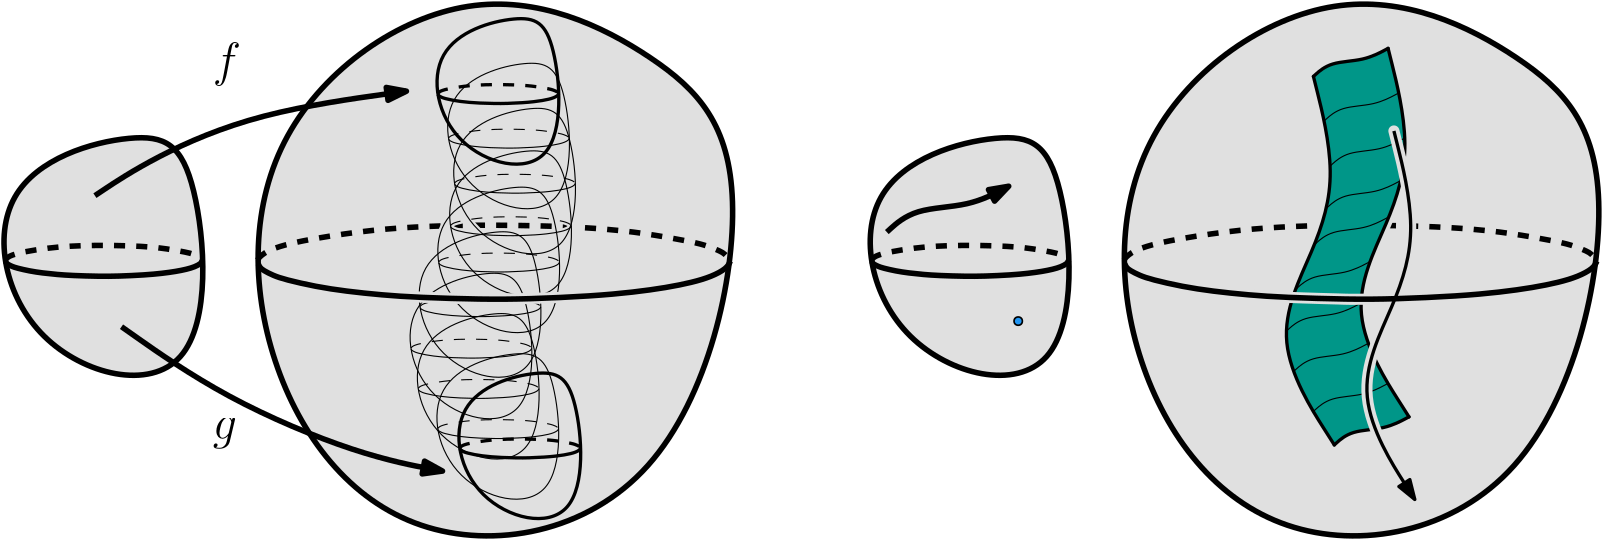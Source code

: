 <?xml version="1.0"?>
<!DOCTYPE ipe SYSTEM "ipe.dtd">
<ipe version="70218" creator="Ipe 7.2.28">
<info created="D:20130404130807" modified="D:20240327100718"/>
<ipestyle name="tungsteno">
<symbol name="arrow/arc(spx)">
<path stroke="sym-stroke" fill="sym-stroke" pen="sym-pen">
0 0 m
-1 0.333 l
-1 -0.333 l
h
</path>
</symbol>
<symbol name="arrow/farc(spx)">
<path stroke="sym-stroke" fill="white" pen="sym-pen">
0 0 m
-1 0.333 l
-1 -0.333 l
h
</path>
</symbol>
<symbol name="arrow/ptarc(spx)">
<path stroke="sym-stroke" fill="sym-stroke" pen="sym-pen">
0 0 m
-1 0.333 l
-0.8 0 l
-1 -0.333 l
h
</path>
</symbol>
<symbol name="arrow/fptarc(spx)">
<path stroke="sym-stroke" fill="white" pen="sym-pen">
0 0 m
-1 0.333 l
-0.8 0 l
-1 -0.333 l
h
</path>
</symbol>
<symbol name="mark/circle(sx)" transformations="translations">
<path fill="sym-stroke">
0.6 0 0 0.6 0 0 e
0.4 0 0 0.4 0 0 e
</path>
</symbol>
<symbol name="mark/disk(sx)" transformations="translations">
<path fill="sym-stroke">
0.6 0 0 0.6 0 0 e
</path>
</symbol>
<symbol name="mark/fdisk(sfx)" transformations="translations">
<group>
<path fill="sym-fill">
0.5 0 0 0.5 0 0 e
</path>
<path fill="sym-stroke" fillrule="eofill">
0.6 0 0 0.6 0 0 e
0.4 0 0 0.4 0 0 e
</path>
</group>
</symbol>
<symbol name="mark/box(sx)" transformations="translations">
<path fill="sym-stroke" fillrule="eofill">
-0.6 -0.6 m
0.6 -0.6 l
0.6 0.6 l
-0.6 0.6 l
h
-0.4 -0.4 m
0.4 -0.4 l
0.4 0.4 l
-0.4 0.4 l
h
</path>
</symbol>
<symbol name="mark/square(sx)" transformations="translations">
<path fill="sym-stroke">
-0.6 -0.6 m
0.6 -0.6 l
0.6 0.6 l
-0.6 0.6 l
h
</path>
</symbol>
<symbol name="mark/fsquare(sfx)" transformations="translations">
<group>
<path fill="sym-fill">
-0.5 -0.5 m
0.5 -0.5 l
0.5 0.5 l
-0.5 0.5 l
h
</path>
<path fill="sym-stroke" fillrule="eofill">
-0.6 -0.6 m
0.6 -0.6 l
0.6 0.6 l
-0.6 0.6 l
h
-0.4 -0.4 m
0.4 -0.4 l
0.4 0.4 l
-0.4 0.4 l
h
</path>
</group>
</symbol>
<symbol name="mark/cross(sx)" transformations="translations">
<group>
<path fill="sym-stroke">
-0.43 -0.57 m
0.57 0.43 l
0.43 0.57 l
-0.57 -0.43 l
h
</path>
<path fill="sym-stroke">
-0.43 0.57 m
0.57 -0.43 l
0.43 -0.57 l
-0.57 0.43 l
h
</path>
</group>
</symbol>
<symbol name="arrow/fnormal(spx)">
<path stroke="sym-stroke" fill="white" pen="sym-pen">
0 0 m
-1 0.333 l
-1 -0.333 l
h
</path>
</symbol>
<symbol name="arrow/pointed(spx)">
<path stroke="sym-stroke" fill="sym-stroke" pen="sym-pen">
0 0 m
-1 0.333 l
-0.8 0 l
-1 -0.333 l
h
</path>
</symbol>
<symbol name="arrow/fpointed(spx)">
<path stroke="sym-stroke" fill="white" pen="sym-pen">
0 0 m
-1 0.333 l
-0.8 0 l
-1 -0.333 l
h
</path>
</symbol>
<symbol name="arrow/linear(spx)">
<path stroke="sym-stroke" pen="sym-pen">
-1 0.333 m
0 0 l
-1 -0.333 l
</path>
</symbol>
<symbol name="arrow/fdouble(spx)">
<path stroke="sym-stroke" fill="white" pen="sym-pen">
0 0 m
-1 0.333 l
-1 -0.333 l
h
-1 0 m
-2 0.333 l
-2 -0.333 l
h
</path>
</symbol>
<symbol name="arrow/double(spx)">
<path stroke="sym-stroke" fill="sym-stroke" pen="sym-pen">
0 0 m
-1 0.333 l
-1 -0.333 l
h
-1 0 m
-2 0.333 l
-2 -0.333 l
h
</path>
</symbol>
<symbol name="arrow/mid-normal(spx)">
<path stroke="sym-stroke" fill="sym-stroke" pen="sym-pen">
0.5 0 m
-0.5 0.333 l
-0.5 -0.333 l
h
</path>
</symbol>
<symbol name="arrow/mid-fnormal(spx)">
<path stroke="sym-stroke" fill="white" pen="sym-pen">
0.5 0 m
-0.5 0.333 l
-0.5 -0.333 l
h
</path>
</symbol>
<symbol name="arrow/mid-pointed(spx)">
<path stroke="sym-stroke" fill="sym-stroke" pen="sym-pen">
0.5 0 m
-0.5 0.333 l
-0.3 0 l
-0.5 -0.333 l
h
</path>
</symbol>
<symbol name="arrow/mid-fpointed(spx)">
<path stroke="sym-stroke" fill="white" pen="sym-pen">
0.5 0 m
-0.5 0.333 l
-0.3 0 l
-0.5 -0.333 l
h
</path>
</symbol>
<symbol name="arrow/mid-double(spx)">
<path stroke="sym-stroke" fill="sym-stroke" pen="sym-pen">
1 0 m
0 0.333 l
0 -0.333 l
h
0 0 m
-1 0.333 l
-1 -0.333 l
h
</path>
</symbol>
<symbol name="arrow/mid-fdouble(spx)">
<path stroke="sym-stroke" fill="white" pen="sym-pen">
1 0 m
0 0.333 l
0 -0.333 l
h
0 0 m
-1 0.333 l
-1 -0.333 l
h
</path>
</symbol>
<anglesize name="22.5 deg" value="22.5"/>
<anglesize name="30 deg" value="30"/>
<anglesize name="45 deg" value="45"/>
<anglesize name="60 deg" value="60"/>
<anglesize name="90 deg" value="90"/>
<arrowsize name="large" value="10"/>
<arrowsize name="small" value="5"/>
<arrowsize name="tiny" value="3"/>
<color name="amber100" value="1 0.925 0.702"/>
<color name="amber200" value="1 0.878 0.51"/>
<color name="amber300" value="1 0.835 0.31"/>
<color name="amber400" value="1 0.792 0.157"/>
<color name="amber500" value="1 0.757 0.027"/>
<color name="amber600" value="1 0.702 0"/>
<color name="amber700" value="1 0.627 0"/>
<color name="amber800" value="1 0.561 0"/>
<color name="amber900" value="1 0.435 0"/>
<color name="blue100" value="0.733 0.871 0.984"/>
<color name="blue200" value="0.565 0.792 0.976"/>
<color name="blue300" value="0.392 0.71 0.965"/>
<color name="blue400" value="0.259 0.647 0.961"/>
<color name="blue500" value="0.129 0.588 0.953"/>
<color name="blue600" value="0.118 0.533 0.898"/>
<color name="blue700" value="0.098 0.463 0.824"/>
<color name="blue800" value="0.082 0.396 0.753"/>
<color name="blue900" value="0.051 0.278 0.631"/>
<color name="bluegray100" value="0.812 0.847 0.863"/>
<color name="bluegray200" value="0.69 0.745 0.773"/>
<color name="bluegray300" value="0.565 0.643 0.682"/>
<color name="bluegray400" value="0.471 0.565 0.612"/>
<color name="bluegray500" value="0.376 0.49 0.545"/>
<color name="bluegray600" value="0.329 0.431 0.478"/>
<color name="bluegray700" value="0.271 0.353 0.392"/>
<color name="bluegray800" value="0.216 0.278 0.31"/>
<color name="bluegray900" value="0.149 0.196 0.22"/>
<color name="brown100" value="0.843 0.8 0.784"/>
<color name="brown200" value="0.737 0.667 0.643"/>
<color name="brown300" value="0.631 0.533 0.498"/>
<color name="brown400" value="0.553 0.431 0.388"/>
<color name="brown500" value="0.475 0.333 0.282"/>
<color name="brown600" value="0.427 0.298 0.255"/>
<color name="brown700" value="0.365 0.251 0.216"/>
<color name="brown800" value="0.306 0.204 0.18"/>
<color name="brown900" value="0.243 0.153 0.137"/>
<color name="cyan100" value="0.698 0.922 0.949"/>
<color name="cyan200" value="0.502 0.871 0.918"/>
<color name="cyan300" value="0.302 0.816 0.882"/>
<color name="cyan400" value="0.149 0.776 0.855"/>
<color name="cyan500" value="0 0.737 0.831"/>
<color name="cyan600" value="0 0.675 0.757"/>
<color name="cyan700" value="0 0.592 0.655"/>
<color name="cyan800" value="0 0.514 0.561"/>
<color name="cyan900" value="0 0.376 0.392"/>
<color name="deeporange100" value="1 0.8 0.737"/>
<color name="deeporange200" value="1 0.671 0.569"/>
<color name="deeporange300" value="1 0.541 0.396"/>
<color name="deeporange400" value="1 0.439 0.263"/>
<color name="deeporange500" value="1 0.341 0.133"/>
<color name="deeporange600" value="0.957 0.318 0.118"/>
<color name="deeporange700" value="0.902 0.29 0.098"/>
<color name="deeporange800" value="0.847 0.263 0.082"/>
<color name="deeporange900" value="0.749 0.212 0.047"/>
<color name="deeppurple100" value="0.82 0.769 0.914"/>
<color name="deeppurple200" value="0.702 0.616 0.859"/>
<color name="deeppurple300" value="0.584 0.459 0.804"/>
<color name="deeppurple400" value="0.494 0.341 0.761"/>
<color name="deeppurple500" value="0.404 0.227 0.718"/>
<color name="deeppurple600" value="0.369 0.208 0.694"/>
<color name="deeppurple700" value="0.318 0.176 0.659"/>
<color name="deeppurple800" value="0.271 0.153 0.627"/>
<color name="deeppurple900" value="0.192 0.106 0.573"/>
<color name="gray100" value="0.961"/>
<color name="gray200" value="0.933"/>
<color name="gray300" value="0.878"/>
<color name="gray400" value="0.741"/>
<color name="gray500" value="0.62"/>
<color name="gray600" value="0.459"/>
<color name="gray700" value="0.38"/>
<color name="gray800" value="0.259"/>
<color name="gray900" value="0.129"/>
<color name="green100" value="0.784 0.902 0.788"/>
<color name="green200" value="0.647 0.839 0.655"/>
<color name="green300" value="0.506 0.78 0.518"/>
<color name="green400" value="0.4 0.733 0.416"/>
<color name="green500" value="0.298 0.686 0.314"/>
<color name="green600" value="0.263 0.627 0.278"/>
<color name="green700" value="0.22 0.557 0.235"/>
<color name="green800" value="0.18 0.49 0.196"/>
<color name="green900" value="0.106 0.369 0.125"/>
<color name="indigo100" value="0.773 0.792 0.914"/>
<color name="indigo200" value="0.624 0.659 0.855"/>
<color name="indigo300" value="0.475 0.525 0.796"/>
<color name="indigo400" value="0.361 0.42 0.753"/>
<color name="indigo500" value="0.247 0.318 0.71"/>
<color name="indigo600" value="0.224 0.286 0.671"/>
<color name="indigo700" value="0.188 0.247 0.624"/>
<color name="indigo800" value="0.157 0.208 0.576"/>
<color name="indigo900" value="0.102 0.137 0.494"/>
<color name="lightblue100" value="0.702 0.898 0.988"/>
<color name="lightblue200" value="0.506 0.831 0.98"/>
<color name="lightblue300" value="0.31 0.765 0.969"/>
<color name="lightblue400" value="0.161 0.714 0.965"/>
<color name="lightblue500" value="0.012 0.663 0.957"/>
<color name="lightblue600" value="0.012 0.608 0.898"/>
<color name="lightblue700" value="0.008 0.533 0.82"/>
<color name="lightblue800" value="0.008 0.467 0.741"/>
<color name="lightblue900" value="0.004 0.341 0.608"/>
<color name="lightgreen100" value="0.863 0.929 0.784"/>
<color name="lightgreen200" value="0.773 0.882 0.647"/>
<color name="lightgreen300" value="0.682 0.835 0.506"/>
<color name="lightgreen400" value="0.612 0.8 0.396"/>
<color name="lightgreen500" value="0.545 0.765 0.29"/>
<color name="lightgreen600" value="0.486 0.702 0.259"/>
<color name="lightgreen700" value="0.408 0.624 0.22"/>
<color name="lightgreen800" value="0.333 0.545 0.184"/>
<color name="lightgreen900" value="0.2 0.412 0.118"/>
<color name="lime100" value="0.941 0.957 0.765"/>
<color name="lime200" value="0.902 0.933 0.612"/>
<color name="lime300" value="0.863 0.906 0.459"/>
<color name="lime400" value="0.831 0.882 0.341"/>
<color name="lime500" value="0.804 0.863 0.224"/>
<color name="lime600" value="0.753 0.792 0.2"/>
<color name="lime700" value="0.686 0.706 0.169"/>
<color name="lime800" value="0.62 0.616 0.141"/>
<color name="lime900" value="0.51 0.467 0.09"/>
<color name="orange100" value="1 0.878 0.698"/>
<color name="orange200" value="1 0.8 0.502"/>
<color name="orange300" value="1 0.718 0.302"/>
<color name="orange400" value="1 0.655 0.149"/>
<color name="orange500" value="1 0.596 0"/>
<color name="orange600" value="0.984 0.549 0"/>
<color name="orange700" value="0.961 0.486 0"/>
<color name="orange800" value="0.937 0.424 0"/>
<color name="orange900" value="0.902 0.318 0"/>
<color name="pink100" value="0.973 0.733 0.816"/>
<color name="pink200" value="0.957 0.561 0.694"/>
<color name="pink300" value="0.941 0.384 0.573"/>
<color name="pink400" value="0.925 0.251 0.478"/>
<color name="pink500" value="0.914 0.118 0.388"/>
<color name="pink600" value="0.847 0.106 0.376"/>
<color name="pink700" value="0.761 0.094 0.357"/>
<color name="pink800" value="0.678 0.078 0.341"/>
<color name="pink900" value="0.533 0.055 0.31"/>
<color name="purple100" value="0.882 0.745 0.906"/>
<color name="purple200" value="0.808 0.576 0.847"/>
<color name="purple300" value="0.729 0.408 0.784"/>
<color name="purple400" value="0.671 0.278 0.737"/>
<color name="purple500" value="0.612 0.153 0.69"/>
<color name="purple600" value="0.557 0.141 0.667"/>
<color name="purple700" value="0.482 0.122 0.635"/>
<color name="purple800" value="0.416 0.106 0.604"/>
<color name="purple900" value="0.29 0.078 0.549"/>
<color name="red100" value="1 0.804 0.824"/>
<color name="red200" value="0.937 0.604 0.604"/>
<color name="red300" value="0.898 0.451 0.451"/>
<color name="red400" value="0.937 0.325 0.314"/>
<color name="red500" value="0.957 0.263 0.212"/>
<color name="red600" value="0.898 0.224 0.208"/>
<color name="red700" value="0.827 0.184 0.184"/>
<color name="red800" value="0.776 0.157 0.157"/>
<color name="red900" value="0.718 0.11 0.11"/>
<color name="teal100" value="0.698 0.875 0.859"/>
<color name="teal200" value="0.502 0.796 0.769"/>
<color name="teal300" value="0.302 0.714 0.675"/>
<color name="teal400" value="0.149 0.651 0.604"/>
<color name="teal500" value="0 0.588 0.533"/>
<color name="teal600" value="0 0.537 0.482"/>
<color name="teal700" value="0 0.475 0.42"/>
<color name="teal800" value="0 0.412 0.361"/>
<color name="teal900" value="0 0.302 0.251"/>
<color name="yellow100" value="1 0.976 0.769"/>
<color name="yellow200" value="1 0.961 0.616"/>
<color name="yellow300" value="1 0.945 0.463"/>
<color name="yellow400" value="1 0.933 0.345"/>
<color name="yellow500" value="1 0.922 0.231"/>
<color name="yellow600" value="0.992 0.847 0.208"/>
<color name="yellow700" value="0.984 0.753 0.176"/>
<color name="yellow800" value="0.976 0.659 0.145"/>
<color name="yellow900" value="0.961 0.498 0.09"/>
<dashstyle name="dash dot dotted" value="[4 2 1 2 1 2] 0"/>
<dashstyle name="dash dotted" value="[4 2 1 2] 0"/>
<dashstyle name="dashed" value="[4] 0"/>
<dashstyle name="dotted" value="[1 3] 0"/>
<gridsize name="10 pts (~3.5 mm)" value="10"/>
<gridsize name="14 pts (~5 mm)" value="14"/>
<gridsize name="16 pts (~6 mm)" value="16"/>
<gridsize name="20 pts (~7 mm)" value="20"/>
<gridsize name="28 pts (~10 mm)" value="28"/>
<gridsize name="32 pts (~12 mm)" value="32"/>
<gridsize name="4 pts" value="4"/>
<gridsize name="56 pts (~20 mm)" value="56"/>
<gridsize name="8 pts (~3 mm)" value="8"/>
<opacity name="10%" value="0.1"/>
<opacity name="20%" value="0.2"/>
<opacity name="30%" value="0.3"/>
<opacity name="40%" value="0.4"/>
<opacity name="50%" value="0.5"/>
<opacity name="60%" value="0.6"/>
<opacity name="70%" value="0.7"/>
<opacity name="80%" value="0.8"/>
<opacity name="90%" value="0.9"/>
<pen name="fat" value="1.2"/>
<pen name="heavier" value="0.8"/>
<pen name="ultrafat" value="2"/>
<symbolsize name="large" value="5"/>
<symbolsize name="small" value="2"/>
<symbolsize name="tiny" value="1.1"/>
<textsize name="Huge" value="\Huge"/>
<textsize name="LARGE" value="\LARGE"/>
<textsize name="Large" value="\Large"/>
<textsize name="footnote" value="\footnotesize"/>
<textsize name="huge" value="\huge"/>
<textsize name="large" value="\large"/>
<textsize name="script" value="\scriptsize"/>
<textsize name="small" value="\small"/>
<textsize name="tiny" value="\tiny"/>
<textstyle name="center" begin="\begin{center}" end="\end{center}"/>
<textstyle name="item" begin="\begin{itemize}\item{}" end="\end{itemize}"/>
<textstyle name="itemize" begin="\begin{itemize}" end="\end{itemize}"/>
<tiling name="falling" angle="-60" step="4" width="1"/>
<tiling name="rising" angle="30" step="4" width="1"/>
</ipestyle>
<page>
<layer name="alpha"/>
<view layers="alpha" active="alpha"/>
<path layer="alpha" matrix="1 0 0 1 -35.999 0" stroke="black" fill="gray300" pen="ultrafat">
209.633 796.135
129.63 740.748
129.63 650.487
182.965 580.057
284.85 597.836
313.569 726.388
279.38 763.997 u
</path>
<path matrix="2.3964 0 0 2.3964 -2.8962 -963.925" stroke="black" dash="dashed" pen="ultrafat">
41.3279 690.28 m
41.5329 690.649
42.4144 691.386
43.6791 692.007
47.1574 693.074
56.9605 694.641
64.6126 695.259
73.7188 695.58
86.6422 695.382
93.7463 694.922
98.951 694.376
106.709 693.016
109.067 692.337
110.874 691.58
111.483 691.211
112.299 690.289 s
</path>
<path matrix="1 0 0 1 -35.999 0" stroke="black" fill="gray300" pen="ultrafat">
92.7049 738.696
32.5314 720.918
45.5234 654.59
117.321 637.495
111.167 728.439 u
</path>
<path matrix="1 0 0 1 -35.999 0" stroke="black" dash="dashed" pen="ultrafat">
41.3279 690.28 m
41.5329 690.649
42.4144 691.386
43.6791 692.007
47.1574 693.074
56.9605 694.641
64.6126 695.259
73.7188 695.58
86.6422 695.382
93.7463 694.922
98.951 694.376
106.709 693.016
109.067 692.337
110.874 691.58
111.483 691.211
112.299 690.289 s
</path>
<path matrix="1 0 0 1 -35.999 0" stroke="black" pen="ultrafat">
41.4194 689.698 m
41.6655 689.139
42.1715 688.715
43.6505 687.948
45.3945 687.341
50.0979 686.259
54.5782 685.58
60.0714 685.006
65.2531 684.648
75.1501 684.348
81.8385 684.398
91.639 684.855
97.814 685.43
102.786 686.129
106.607 686.902
109.5 687.761
111.82 688.998
112.346 690.099 s
</path>
<path matrix="0.61247 0 0 0.61247 135.723 327.414" stroke="gray300" pen="ultrafat">
92.7049 738.696
32.5314 720.918
45.5234 654.59
117.321 637.495
111.167 728.439 u
</path>
<path matrix="0.61247 0 0 0.61247 135.723 327.414" stroke="gray300" pen="ultrafat">
41.3279 690.28 m
41.5329 690.649
42.4144 691.386
43.6791 692.007
47.1574 693.074
56.9605 694.641
64.6126 695.259
73.7188 695.58
86.6422 695.382
93.7463 694.922
98.951 694.376
106.709 693.016
109.067 692.337
110.874 691.58
111.483 691.211
112.299 690.289 s
</path>
<path matrix="0.61247 0 0 0.61247 135.723 327.414" stroke="gray300" pen="ultrafat">
41.4194 689.698 m
41.6655 689.139
42.1715 688.715
43.6505 687.948
45.3945 687.341
50.0979 686.259
54.5782 685.58
60.0714 685.006
65.2531 684.648
75.1501 684.348
81.8385 684.398
91.639 684.855
97.814 685.43
102.786 686.129
106.607 686.902
109.5 687.761
111.82 688.998
112.346 690.099 s
</path>
<path matrix="0.61247 0 0 0.61247 139.55 311.359" stroke="gray300" pen="ultrafat">
92.7049 738.696
32.5314 720.918
45.5234 654.59
117.321 637.495
111.167 728.439 u
</path>
<path matrix="0.61247 0 0 0.61247 139.55 311.359" stroke="gray300" pen="ultrafat">
41.3279 690.28 m
41.5329 690.649
42.4144 691.386
43.6791 692.007
47.1574 693.074
56.9605 694.641
64.6126 695.259
73.7188 695.58
86.6422 695.382
93.7463 694.922
98.951 694.376
106.709 693.016
109.067 692.337
110.874 691.58
111.483 691.211
112.299 690.289 s
</path>
<path matrix="0.61247 0 0 0.61247 139.55 311.359" stroke="gray300" pen="ultrafat">
41.4194 689.698 m
41.6655 689.139
42.1715 688.715
43.6505 687.948
45.3945 687.341
50.0979 686.259
54.5782 685.58
60.0714 685.006
65.2531 684.648
75.1501 684.348
81.8385 684.398
91.639 684.855
97.814 685.43
102.786 686.129
106.607 686.902
109.5 687.761
111.82 688.998
112.346 690.099 s
</path>
<path matrix="0.61247 0 0 0.61247 141.717 295.133" stroke="gray300" pen="ultrafat">
92.7049 738.696
32.5314 720.918
45.5234 654.59
117.321 637.495
111.167 728.439 u
</path>
<path matrix="0.61247 0 0 0.61247 141.717 295.133" stroke="gray300" pen="ultrafat">
41.3279 690.28 m
41.5329 690.649
42.4144 691.386
43.6791 692.007
47.1574 693.074
56.9605 694.641
64.6126 695.259
73.7188 695.58
86.6422 695.382
93.7463 694.922
98.951 694.376
106.709 693.016
109.067 692.337
110.874 691.58
111.483 691.211
112.299 690.289 s
</path>
<path matrix="0.61247 0 0 0.61247 141.717 295.133" stroke="gray300" pen="ultrafat">
41.4194 689.698 m
41.6655 689.139
42.1715 688.715
43.6505 687.948
45.3945 687.341
50.0979 686.259
54.5782 685.58
60.0714 685.006
65.2531 684.648
75.1501 684.348
81.8385 684.398
91.639 684.855
97.814 685.43
102.786 686.129
106.607 686.902
109.5 687.761
111.82 688.998
112.346 690.099 s
</path>
<path matrix="0.61247 0 0 0.61247 140.269 279.827" stroke="gray300" pen="ultrafat">
92.7049 738.696
32.5314 720.918
45.5234 654.59
117.321 637.495
111.167 728.439 u
</path>
<path matrix="0.61247 0 0 0.61247 140.269 279.827" stroke="gray300" pen="ultrafat">
41.3279 690.28 m
41.5329 690.649
42.4144 691.386
43.6791 692.007
47.1574 693.074
56.9605 694.641
64.6126 695.259
73.7188 695.58
86.6422 695.382
93.7463 694.922
98.951 694.376
106.709 693.016
109.067 692.337
110.874 691.58
111.483 691.211
112.299 690.289 s
</path>
<path matrix="0.61247 0 0 0.61247 140.269 279.827" stroke="gray300" pen="ultrafat">
41.4194 689.698 m
41.6655 689.139
42.1715 688.715
43.6505 687.948
45.3945 687.341
50.0979 686.259
54.5782 685.58
60.0714 685.006
65.2531 684.648
75.1501 684.348
81.8385 684.398
91.639 684.855
97.814 685.43
102.786 686.129
106.607 686.902
109.5 687.761
111.82 688.998
112.346 690.099 s
</path>
<path matrix="0.61247 0 0 0.61247 136.003 266.759" stroke="gray300" pen="ultrafat">
92.7049 738.696
32.5314 720.918
45.5234 654.59
117.321 637.495
111.167 728.439 u
</path>
<path matrix="0.61247 0 0 0.61247 136.003 266.759" stroke="gray300" pen="ultrafat">
41.3279 690.28 m
41.5329 690.649
42.4144 691.386
43.6791 692.007
47.1574 693.074
56.9605 694.641
64.6126 695.259
73.7188 695.58
86.6422 695.382
93.7463 694.922
98.951 694.376
106.709 693.016
109.067 692.337
110.874 691.58
111.483 691.211
112.299 690.289 s
</path>
<path matrix="0.61247 0 0 0.61247 136.003 266.759" stroke="gray300" pen="ultrafat">
41.4194 689.698 m
41.6655 689.139
42.1715 688.715
43.6505 687.948
45.3945 687.341
50.0979 686.259
54.5782 685.58
60.0714 685.006
65.2531 684.648
75.1501 684.348
81.8385 684.398
91.639 684.855
97.814 685.43
102.786 686.129
106.607 686.902
109.5 687.761
111.82 688.998
112.346 690.099 s
</path>
<path matrix="0.61247 0 0 0.61247 129.279 250.696" stroke="gray300" pen="ultrafat">
92.7049 738.696
32.5314 720.918
45.5234 654.59
117.321 637.495
111.167 728.439 u
</path>
<path matrix="0.61247 0 0 0.61247 129.279 250.696" stroke="gray300" pen="ultrafat">
41.3279 690.28 m
41.5329 690.649
42.4144 691.386
43.6791 692.007
47.1574 693.074
56.9605 694.641
64.6126 695.259
73.7188 695.58
86.6422 695.382
93.7463 694.922
98.951 694.376
106.709 693.016
109.067 692.337
110.874 691.58
111.483 691.211
112.299 690.289 s
</path>
<path matrix="0.61247 0 0 0.61247 129.279 250.696" stroke="gray300" pen="ultrafat">
41.4194 689.698 m
41.6655 689.139
42.1715 688.715
43.6505 687.948
45.3945 687.341
50.0979 686.259
54.5782 685.58
60.0714 685.006
65.2531 684.648
75.1501 684.348
81.8385 684.398
91.639 684.855
97.814 685.43
102.786 686.129
106.607 686.902
109.5 687.761
111.82 688.998
112.346 690.099 s
</path>
<path matrix="0.61247 0 0 0.61247 126.021 235.76" stroke="gray300" pen="ultrafat">
92.7049 738.696
32.5314 720.918
45.5234 654.59
117.321 637.495
111.167 728.439 u
</path>
<path matrix="0.61247 0 0 0.61247 126.021 235.76" stroke="gray300" dash="dashed" pen="ultrafat">
41.3279 690.28 m
41.5329 690.649
42.4144 691.386
43.6791 692.007
47.1574 693.074
56.9605 694.641
64.6126 695.259
73.7188 695.58
86.6422 695.382
93.7463 694.922
98.951 694.376
106.709 693.016
109.067 692.337
110.874 691.58
111.483 691.211
112.299 690.289 s
</path>
<path matrix="0.61247 0 0 0.61247 126.021 235.76" stroke="gray300" pen="ultrafat">
41.4194 689.698 m
41.6655 689.139
42.1715 688.715
43.6505 687.948
45.3945 687.341
50.0979 686.259
54.5782 685.58
60.0714 685.006
65.2531 684.648
75.1501 684.348
81.8385 684.398
91.639 684.855
97.814 685.43
102.786 686.129
106.607 686.902
109.5 687.761
111.82 688.998
112.346 690.099 s
</path>
<path matrix="0.61247 0 0 0.61247 128.633 221.247" stroke="gray300" pen="ultrafat">
92.7049 738.696
32.5314 720.918
45.5234 654.59
117.321 637.495
111.167 728.439 u
</path>
<path matrix="0.61247 0 0 0.61247 128.633 221.247" stroke="gray300" pen="ultrafat">
41.3279 690.28 m
41.5329 690.649
42.4144 691.386
43.6791 692.007
47.1574 693.074
56.9605 694.641
64.6126 695.259
73.7188 695.58
86.6422 695.382
93.7463 694.922
98.951 694.376
106.709 693.016
109.067 692.337
110.874 691.58
111.483 691.211
112.299 690.289 s
</path>
<path matrix="0.61247 0 0 0.61247 128.633 221.247" stroke="gray300" pen="ultrafat">
41.4194 689.698 m
41.6655 689.139
42.1715 688.715
43.6505 687.948
45.3945 687.341
50.0979 686.259
54.5782 685.58
60.0714 685.006
65.2531 684.648
75.1501 684.348
81.8385 684.398
91.639 684.855
97.814 685.43
102.786 686.129
106.607 686.902
109.5 687.761
111.82 688.998
112.346 690.099 s
</path>
<path matrix="0.61247 0 0 0.61247 135.683 206.798" stroke="gray300" pen="ultrafat">
92.7049 738.696
32.5314 720.918
45.5234 654.59
117.321 637.495
111.167 728.439 u
</path>
<path matrix="0.61247 0 0 0.61247 135.683 206.798" stroke="gray300" pen="ultrafat">
41.3279 690.28 m
41.5329 690.649
42.4144 691.386
43.6791 692.007
47.1574 693.074
56.9605 694.641
64.6126 695.259
73.7188 695.58
86.6422 695.382
93.7463 694.922
98.951 694.376
106.709 693.016
109.067 692.337
110.874 691.58
111.483 691.211
112.299 690.289 s
</path>
<path matrix="0.61247 0 0 0.61247 135.683 206.798" stroke="gray300" pen="ultrafat">
41.4194 689.698 m
41.6655 689.139
42.1715 688.715
43.6505 687.948
45.3945 687.341
50.0979 686.259
54.5782 685.58
60.0714 685.006
65.2531 684.648
75.1501 684.348
81.8385 684.398
91.639 684.855
97.814 685.43
102.786 686.129
106.607 686.902
109.5 687.761
111.82 688.998
112.346 690.099 s
</path>
<path matrix="0.61247 0 0 0.61247 143.598 199.83" stroke="gray300" pen="ultrafat">
92.7049 738.696
32.5314 720.918
45.5234 654.59
117.321 637.495
111.167 728.439 u
</path>
<path matrix="0.61247 0 0 0.61247 143.598 199.83" stroke="gray300" pen="ultrafat">
41.3279 690.28 m
41.5329 690.649
42.4144 691.386
43.6791 692.007
47.1574 693.074
56.9605 694.641
64.6126 695.259
73.7188 695.58
86.6422 695.382
93.7463 694.922
98.951 694.376
106.709 693.016
109.067 692.337
110.874 691.58
111.483 691.211
112.299 690.289 s
</path>
<path matrix="0.61247 0 0 0.61247 143.598 199.83" stroke="gray300" pen="ultrafat">
41.4194 689.698 m
41.6655 689.139
42.1715 688.715
43.6505 687.948
45.3945 687.341
50.0979 686.259
54.5782 685.58
60.0714 685.006
65.2531 684.648
75.1501 684.348
81.8385 684.398
91.639 684.855
97.814 685.43
102.786 686.129
106.607 686.902
109.5 687.761
111.82 688.998
112.346 690.099 s
</path>
<path matrix="0.61247 0 0 0.61247 135.723 327.414" stroke="black" pen="fat">
92.7049 738.696
32.5314 720.918
45.5234 654.59
117.321 637.495
111.167 728.439 u
</path>
<path matrix="0.61247 0 0 0.61247 135.723 327.414" stroke="black" dash="dashed" pen="fat">
41.3279 690.28 m
41.5329 690.649
42.4144 691.386
43.6791 692.007
47.1574 693.074
56.9605 694.641
64.6126 695.259
73.7188 695.58
86.6422 695.382
93.7463 694.922
98.951 694.376
106.709 693.016
109.067 692.337
110.874 691.58
111.483 691.211
112.299 690.289 s
</path>
<path matrix="0.61247 0 0 0.61247 135.723 327.414" stroke="black" pen="fat">
41.4194 689.698 m
41.6655 689.139
42.1715 688.715
43.6505 687.948
45.3945 687.341
50.0979 686.259
54.5782 685.58
60.0714 685.006
65.2531 684.648
75.1501 684.348
81.8385 684.398
91.639 684.855
97.814 685.43
102.786 686.129
106.607 686.902
109.5 687.761
111.82 688.998
112.346 690.099 s
</path>
<path matrix="0.61247 0 0 0.61247 139.55 311.359" stroke="black">
92.7049 738.696
32.5314 720.918
45.5234 654.59
117.321 637.495
111.167 728.439 u
</path>
<path matrix="0.61247 0 0 0.61247 139.55 311.359" stroke="black" dash="dashed">
41.3279 690.28 m
41.5329 690.649
42.4144 691.386
43.6791 692.007
47.1574 693.074
56.9605 694.641
64.6126 695.259
73.7188 695.58
86.6422 695.382
93.7463 694.922
98.951 694.376
106.709 693.016
109.067 692.337
110.874 691.58
111.483 691.211
112.299 690.289 s
</path>
<path matrix="0.61247 0 0 0.61247 139.55 311.359" stroke="black">
41.4194 689.698 m
41.6655 689.139
42.1715 688.715
43.6505 687.948
45.3945 687.341
50.0979 686.259
54.5782 685.58
60.0714 685.006
65.2531 684.648
75.1501 684.348
81.8385 684.398
91.639 684.855
97.814 685.43
102.786 686.129
106.607 686.902
109.5 687.761
111.82 688.998
112.346 690.099 s
</path>
<path matrix="0.61247 0 0 0.61247 141.717 295.133" stroke="black">
92.7049 738.696
32.5314 720.918
45.5234 654.59
117.321 637.495
111.167 728.439 u
</path>
<path matrix="0.61247 0 0 0.61247 141.717 295.133" stroke="black" dash="dashed">
41.3279 690.28 m
41.5329 690.649
42.4144 691.386
43.6791 692.007
47.1574 693.074
56.9605 694.641
64.6126 695.259
73.7188 695.58
86.6422 695.382
93.7463 694.922
98.951 694.376
106.709 693.016
109.067 692.337
110.874 691.58
111.483 691.211
112.299 690.289 s
</path>
<path matrix="0.61247 0 0 0.61247 141.717 295.133" stroke="black">
41.4194 689.698 m
41.6655 689.139
42.1715 688.715
43.6505 687.948
45.3945 687.341
50.0979 686.259
54.5782 685.58
60.0714 685.006
65.2531 684.648
75.1501 684.348
81.8385 684.398
91.639 684.855
97.814 685.43
102.786 686.129
106.607 686.902
109.5 687.761
111.82 688.998
112.346 690.099 s
</path>
<path matrix="0.61247 0 0 0.61247 140.269 279.827" stroke="black">
92.7049 738.696
32.5314 720.918
45.5234 654.59
117.321 637.495
111.167 728.439 u
</path>
<path matrix="0.61247 0 0 0.61247 140.269 279.827" stroke="black" dash="dashed">
41.3279 690.28 m
41.5329 690.649
42.4144 691.386
43.6791 692.007
47.1574 693.074
56.9605 694.641
64.6126 695.259
73.7188 695.58
86.6422 695.382
93.7463 694.922
98.951 694.376
106.709 693.016
109.067 692.337
110.874 691.58
111.483 691.211
112.299 690.289 s
</path>
<path matrix="0.61247 0 0 0.61247 140.269 279.827" stroke="black">
41.4194 689.698 m
41.6655 689.139
42.1715 688.715
43.6505 687.948
45.3945 687.341
50.0979 686.259
54.5782 685.58
60.0714 685.006
65.2531 684.648
75.1501 684.348
81.8385 684.398
91.639 684.855
97.814 685.43
102.786 686.129
106.607 686.902
109.5 687.761
111.82 688.998
112.346 690.099 s
</path>
<path matrix="0.61247 0 0 0.61247 136.003 266.759" stroke="black">
92.7049 738.696
32.5314 720.918
45.5234 654.59
117.321 637.495
111.167 728.439 u
</path>
<path matrix="0.61247 0 0 0.61247 136.003 266.759" stroke="black" dash="dashed">
41.3279 690.28 m
41.5329 690.649
42.4144 691.386
43.6791 692.007
47.1574 693.074
56.9605 694.641
64.6126 695.259
73.7188 695.58
86.6422 695.382
93.7463 694.922
98.951 694.376
106.709 693.016
109.067 692.337
110.874 691.58
111.483 691.211
112.299 690.289 s
</path>
<path matrix="0.61247 0 0 0.61247 136.003 266.759" stroke="black">
41.4194 689.698 m
41.6655 689.139
42.1715 688.715
43.6505 687.948
45.3945 687.341
50.0979 686.259
54.5782 685.58
60.0714 685.006
65.2531 684.648
75.1501 684.348
81.8385 684.398
91.639 684.855
97.814 685.43
102.786 686.129
106.607 686.902
109.5 687.761
111.82 688.998
112.346 690.099 s
</path>
<path matrix="0.61247 0 0 0.61247 129.279 250.696" stroke="black">
92.7049 738.696
32.5314 720.918
45.5234 654.59
117.321 637.495
111.167 728.439 u
</path>
<path matrix="0.61247 0 0 0.61247 129.279 250.696" stroke="black" dash="dashed">
41.3279 690.28 m
41.5329 690.649
42.4144 691.386
43.6791 692.007
47.1574 693.074
56.9605 694.641
64.6126 695.259
73.7188 695.58
86.6422 695.382
93.7463 694.922
98.951 694.376
106.709 693.016
109.067 692.337
110.874 691.58
111.483 691.211
112.299 690.289 s
</path>
<path matrix="0.61247 0 0 0.61247 129.279 250.696" stroke="black">
41.4194 689.698 m
41.6655 689.139
42.1715 688.715
43.6505 687.948
45.3945 687.341
50.0979 686.259
54.5782 685.58
60.0714 685.006
65.2531 684.648
75.1501 684.348
81.8385 684.398
91.639 684.855
97.814 685.43
102.786 686.129
106.607 686.902
109.5 687.761
111.82 688.998
112.346 690.099 s
</path>
<path matrix="0.61247 0 0 0.61247 126.021 235.76" stroke="black">
92.7049 738.696
32.5314 720.918
45.5234 654.59
117.321 637.495
111.167 728.439 u
</path>
<path matrix="0.61247 0 0 0.61247 126.021 235.76" stroke="black" dash="dashed">
41.3279 690.28 m
41.5329 690.649
42.4144 691.386
43.6791 692.007
47.1574 693.074
56.9605 694.641
64.6126 695.259
73.7188 695.58
86.6422 695.382
93.7463 694.922
98.951 694.376
106.709 693.016
109.067 692.337
110.874 691.58
111.483 691.211
112.299 690.289 s
</path>
<path matrix="0.61247 0 0 0.61247 126.021 235.76" stroke="black">
41.4194 689.698 m
41.6655 689.139
42.1715 688.715
43.6505 687.948
45.3945 687.341
50.0979 686.259
54.5782 685.58
60.0714 685.006
65.2531 684.648
75.1501 684.348
81.8385 684.398
91.639 684.855
97.814 685.43
102.786 686.129
106.607 686.902
109.5 687.761
111.82 688.998
112.346 690.099 s
</path>
<path matrix="0.61247 0 0 0.61247 128.633 221.247" stroke="black">
92.7049 738.696
32.5314 720.918
45.5234 654.59
117.321 637.495
111.167 728.439 u
</path>
<path matrix="0.61247 0 0 0.61247 128.633 221.247" stroke="black" dash="dashed">
41.3279 690.28 m
41.5329 690.649
42.4144 691.386
43.6791 692.007
47.1574 693.074
56.9605 694.641
64.6126 695.259
73.7188 695.58
86.6422 695.382
93.7463 694.922
98.951 694.376
106.709 693.016
109.067 692.337
110.874 691.58
111.483 691.211
112.299 690.289 s
</path>
<path matrix="0.61247 0 0 0.61247 128.633 221.247" stroke="black">
41.4194 689.698 m
41.6655 689.139
42.1715 688.715
43.6505 687.948
45.3945 687.341
50.0979 686.259
54.5782 685.58
60.0714 685.006
65.2531 684.648
75.1501 684.348
81.8385 684.398
91.639 684.855
97.814 685.43
102.786 686.129
106.607 686.902
109.5 687.761
111.82 688.998
112.346 690.099 s
</path>
<path matrix="0.61247 0 0 0.61247 135.683 206.798" stroke="black">
92.7049 738.696
32.5314 720.918
45.5234 654.59
117.321 637.495
111.167 728.439 u
</path>
<path matrix="0.61247 0 0 0.61247 135.683 206.798" stroke="black" dash="dashed">
41.3279 690.28 m
41.5329 690.649
42.4144 691.386
43.6791 692.007
47.1574 693.074
56.9605 694.641
64.6126 695.259
73.7188 695.58
86.6422 695.382
93.7463 694.922
98.951 694.376
106.709 693.016
109.067 692.337
110.874 691.58
111.483 691.211
112.299 690.289 s
</path>
<path matrix="0.61247 0 0 0.61247 135.683 206.798" stroke="black">
41.4194 689.698 m
41.6655 689.139
42.1715 688.715
43.6505 687.948
45.3945 687.341
50.0979 686.259
54.5782 685.58
60.0714 685.006
65.2531 684.648
75.1501 684.348
81.8385 684.398
91.639 684.855
97.814 685.43
102.786 686.129
106.607 686.902
109.5 687.761
111.82 688.998
112.346 690.099 s
</path>
<path matrix="0.61247 0 0 0.61247 143.598 199.83" stroke="black" pen="fat">
92.7049 738.696
32.5314 720.918
45.5234 654.59
117.321 637.495
111.167 728.439 u
</path>
<path matrix="0.61247 0 0 0.61247 143.598 199.83" stroke="black" dash="dashed" pen="fat">
41.3279 690.28 m
41.5329 690.649
42.4144 691.386
43.6791 692.007
47.1574 693.074
56.9605 694.641
64.6126 695.259
73.7188 695.58
86.6422 695.382
93.7463 694.922
98.951 694.376
106.709 693.016
109.067 692.337
110.874 691.58
111.483 691.211
112.299 690.289 s
</path>
<path matrix="0.61247 0 0 0.61247 143.598 199.83" stroke="black" pen="fat">
41.4194 689.698 m
41.6655 689.139
42.1715 688.715
43.6505 687.948
45.3945 687.341
50.0979 686.259
54.5782 685.58
60.0714 685.006
65.2531 684.648
75.1501 684.348
81.8385 684.398
91.639 684.855
97.814 685.43
102.786 686.129
106.607 686.902
109.5 687.761
111.82 688.998
112.346 690.099 s
</path>
<path matrix="1 0 0 1 275.843 0" stroke="black" fill="gray300" pen="ultrafat">
92.7049 738.696
32.5314 720.918
45.5234 654.59
117.321 637.495
111.167 728.439 u
</path>
<path matrix="1 0 0 1 275.843 0" stroke="black" fill="gray300" pen="ultrafat">
209.633 796.135
129.63 740.748
129.63 650.487
182.965 580.057
284.85 597.836
313.569 726.388
279.38 763.997 u
</path>
<path matrix="1 0 0 1 275.843 0" stroke="black" dash="dashed" pen="ultrafat">
41.3279 690.28 m
41.5329 690.649
42.4144 691.386
43.6791 692.007
47.1574 693.074
56.9605 694.641
64.6126 695.259
73.7188 695.58
86.6422 695.382
93.7463 694.922
98.951 694.376
106.709 693.016
109.067 692.337
110.874 691.58
111.483 691.211
112.299 690.289 s
</path>
<path matrix="1 0 0 1 275.843 0" stroke="black" pen="ultrafat">
41.4194 689.698 m
41.6655 689.139
42.1715 688.715
43.6505 687.948
45.3945 687.341
50.0979 686.259
54.5782 685.58
60.0714 685.006
65.2531 684.648
75.1501 684.348
81.8385 684.398
91.639 684.855
97.814 685.43
102.786 686.129
106.607 686.902
109.5 687.761
111.82 688.998
112.346 690.099 s
</path>
<path matrix="1 0 0 1 275.843 0" stroke="black" pen="ultrafat" arrow="normal/normal">
46.8035 700.302 m
56.4519 709.016
76.6823 709.328
90.688 716.797 s
</path>
<use matrix="1 0 0 1 275.843 0" name="mark/fdisk(sfx)" pos="94.1117 668.244" size="normal" stroke="black" fill="blue500"/>
<path matrix="2.3964 0 0 2.3964 309.058 -963.925" stroke="black" dash="dashed" pen="ultrafat">
41.3279 690.28 m
41.5329 690.649
42.4144 691.386
43.6791 692.007
47.1574 693.074
56.9605 694.641
64.6126 695.259
73.7188 695.58
86.6422 695.382
93.7463 694.922
98.951 694.376
106.709 693.016
109.067 692.337
110.874 691.58
111.483 691.211
112.299 690.289 s
</path>
<path matrix="1 0 0 1 16 0" stroke="gray300" pen="4">
487.109 766.432
487.109 766.432
487.109 766.432
484.013 764.81
481.528 763.714
477.759 762.557
473.558 761.89
468.853 761.21
465.113 759.973
462.44 758.267
460.231 756.328
460.231 756.328
460.231 756.328
461 753.253
461.835 749.912
462.578 746.892
463.405 743.332
464.058 740.273
464.551 737.75
465.033 735.004
465.584 731.28
465.939 728.16
466.225 724.047
466.275 721.663
466.183 718.417
465.971 715.812
465.59 712.92
464.777 708.741
464.121 706.14
463.642 704.466
462.707 701.541
461.7 698.724
460.511 695.673
459.685 693.672
458.772 691.538
457.676 689.031
456.765 686.945
455.851 684.811
455.09 682.974
453.787 679.61
452.945 677.186
452.224 674.832
451.447 671.754
450.887 668.673
450.631 666.42
450.529 664.674
450.556 661.844
450.811 659.188
451.24 656.723
451.802 654.377
453.14 650.161
454.234 647.361
455.444 644.623
456.815 641.817
458.296 639.025
460.191 635.712
462.25 632.336
464.304 629.092
465.664 626.957
467.753 623.673
467.753 623.673
467.753 623.673
469.561 625.285
471.426 626.644
473.127 627.55
475.474 628.353
477.59 628.771
479.729 629.067
481.565 629.296
484.125 629.673
486.344 630.163
488.669 630.914
491.083 631.937
492.374 632.578
494.631 633.776
494.631 633.776
494.631 633.776
492.962 636.399
491.265 639.065
489.709 641.515
488.335 643.717
486.935 646.041
485.88 647.865
484.497 650.379
483.394 652.511
482.578 654.183
480.841 658.125
480.018 660.264
479.116 662.96
478.522 665.083
477.978 667.527
477.581 670.159
477.415 672.364
477.407 674.777
477.688 678.213
478.183 681.183
478.188 681.209
478.702 683.452
479.509 686.304
480.665 689.713
482.353 694.016
483.757 697.311
484.803 699.704
485.707 701.773
487.389 705.776
488.285 708.051
489.365 711.005
490.368 714.067
491.655 718.844
492.154 721.217
492.738 724.944
493.016 727.828
493.152 731.982
493.103 734.15
492.883 737.541
492.535 740.808
492.013 744.474
491.419 747.906
490.936 750.376
490.052 754.458
489.022 758.772
487.807 763.639 u
</path>
<path matrix="1 0 0 1 16 0" fill="teal500">
487.109 766.432
487.109 766.432
487.109 766.432
484.013 764.81
481.528 763.714
477.759 762.557
473.558 761.89
468.853 761.21
465.113 759.973
462.44 758.267
460.231 756.328
460.231 756.328
460.231 756.328
461 753.253
461.835 749.912
462.578 746.892
463.405 743.332
464.058 740.273
464.551 737.75
465.033 735.004
465.584 731.28
465.939 728.16
466.225 724.047
466.275 721.663
466.183 718.417
465.971 715.812
465.59 712.92
464.777 708.741
464.121 706.14
463.642 704.466
462.707 701.541
461.7 698.724
460.511 695.673
459.685 693.672
458.772 691.538
457.676 689.031
456.765 686.945
455.851 684.811
455.09 682.974
453.787 679.61
452.945 677.186
452.224 674.832
451.447 671.754
450.887 668.673
450.631 666.42
450.529 664.674
450.556 661.844
450.811 659.188
451.24 656.723
451.802 654.377
453.14 650.161
454.234 647.361
455.444 644.623
456.815 641.817
458.296 639.025
460.191 635.712
462.25 632.336
464.304 629.092
465.664 626.957
467.753 623.673
467.753 623.673
467.753 623.673
469.561 625.285
471.426 626.644
473.127 627.55
475.474 628.353
477.59 628.771
479.729 629.067
481.565 629.296
484.125 629.673
486.344 630.163
488.669 630.914
491.083 631.937
492.374 632.578
494.631 633.776
494.631 633.776
494.631 633.776
492.962 636.399
491.265 639.065
489.709 641.515
488.335 643.717
486.935 646.041
485.88 647.865
484.497 650.379
483.394 652.511
482.578 654.183
480.841 658.125
480.018 660.264
479.116 662.96
478.522 665.083
477.978 667.527
477.581 670.159
477.415 672.364
477.407 674.777
477.688 678.213
478.183 681.183
478.188 681.209
478.702 683.452
479.509 686.304
480.665 689.713
482.353 694.016
483.757 697.311
484.803 699.704
485.707 701.773
487.389 705.776
488.285 708.051
489.365 711.005
490.368 714.067
491.655 718.844
492.154 721.217
492.738 724.944
493.016 727.828
493.152 731.982
493.103 734.15
492.883 737.541
492.535 740.808
492.013 744.474
491.419 747.906
490.936 750.376
490.052 754.458
489.022 758.772
487.807 763.639 u
</path>
<path matrix="0.61247 0 0 0.61247 447.565 327.414" stroke="black" pen="fat" cap="1">
46.8035 700.302 m
56.4519 709.016
76.6823 709.328
90.688 716.797 s
</path>
<path matrix="0.61247 0 0 0.61247 451.392 311.359" stroke="black">
46.8035 700.302 m
56.4519 709.016
76.6823 709.328
90.688 716.797 s
</path>
<path matrix="0.61247 0 0 0.61247 453.559 295.133" stroke="black">
46.8035 700.302 m
56.4519 709.016
76.6823 709.328
90.688 716.797 s
</path>
<path matrix="0.61247 0 0 0.61247 452.111 279.827" stroke="black">
46.8035 700.302 m
56.4519 709.016
76.6823 709.328
90.688 716.797 s
</path>
<path matrix="0.61247 0 0 0.61247 447.846 266.759" stroke="black">
46.8035 700.302 m
56.4519 709.016
76.6823 709.328
90.688 716.797 s
</path>
<path matrix="0.61247 0 0 0.61247 441.121 250.696" stroke="black">
46.8035 700.302 m
56.4519 709.016
76.6823 709.328
90.688 716.797 s
</path>
<path matrix="0.61247 0 0 0.61247 437.863 235.76" stroke="black">
46.8035 700.302 m
56.4519 709.016
76.6823 709.328
90.688 716.797 s
</path>
<path matrix="0.61247 0 0 0.61247 440.475 221.247" stroke="black">
46.8035 700.302 m
56.4519 709.016
76.6823 709.328
90.688 716.797 s
</path>
<path matrix="0.61247 0 0 0.61247 447.525 206.798" stroke="black">
46.8035 700.302 m
56.4519 709.016
76.6823 709.328
90.688 716.797 s
</path>
<path matrix="0.61247 0 0 0.61247 455.087 194.759" stroke="black" pen="fat" cap="1">
46.8035 700.302 m
56.4519 709.016
76.6823 709.328
90.688 716.797 s
</path>
<path matrix="1 0 0 1 -16 0" stroke="gray300" pen="4">
155.762 677.811 m
170.513 676.824
185.547 676.312
202.147 676.151
217.417 676.581
231.496 677.321 s
</path>
<path matrix="2.3964 0 0 2.3964 -2.8962 -963.925" stroke="black" pen="ultrafat">
41.4194 689.698 m
41.6655 689.139
42.1715 688.715
43.6505 687.948
45.3945 687.341
50.0979 686.259
54.5782 685.58
60.0714 685.006
65.2531 684.648
75.1501 684.348
81.8385 684.398
91.639 684.855
97.814 685.43
102.786 686.129
106.607 686.902
109.5 687.761
111.82 688.998
112.346 690.099 s
</path>
<path matrix="1 0 0 1 287.112 -0.83025" stroke="black" pen="fat" cap="1">
189.119 757.159 m
198.009 721.602
189.803 694.934
172.708 662.112
196.641 624.503 s
</path>
<path matrix="1 0 0 1 313.99 9.27283" stroke="black" pen="fat" cap="1">
189.119 757.159 m
198.009 721.602
189.803 694.934
172.708 662.112
196.641 624.503 s
</path>
<path matrix="1 0 0 1 316.087 -20.4645" stroke="gray300" pen="4" cap="1" arrow="normal/normal">
189.119 757.159 m
198.009 721.602
189.803 694.934
172.708 662.112
196.641 624.503 s
</path>
<path matrix="1 0 0 1 16 0" stroke="gray300" pen="4">
437.013 677.62 m
445.67 677.069
450.63 676.816
456.37 676.587
462.456 676.392
469.465 676.225
473.148 676.044
480.66 676.139
485.199 676.196
494.258 676.458
496.545 676.547 s
</path>
<path matrix="2.3964 0 0 2.3964 309.058 -963.925" stroke="black" pen="ultrafat">
41.4194 689.698 m
41.6655 689.139
42.1715 688.715
43.6505 687.948
45.3945 687.341
50.0979 686.259
54.5782 685.58
60.0714 685.006
65.2531 684.648
75.1501 684.348
81.8385 684.398
91.639 684.855
97.814 685.43
102.786 686.129
106.607 686.902
109.5 687.761
111.82 688.998
112.346 690.099 s
</path>
<path matrix="1 0 0 1 -16 0" stroke="black" pen="ultrafat" arrow="normal/normal">
53.5613 713.408 m
74.075 727.084
111.683 743.495
165.703 751.016 s
</path>
<path matrix="1 0 0 1 -16 0" stroke="black" pen="ultrafat" arrow="normal/normal">
63.1344 666.226 m
100.059 640.242
149.292 619.729
178.695 614.258 s
</path>
<text matrix="1 0 0 1 -16 0" transformations="translations" pos="95.9563 756.487" stroke="black" type="label" width="10.147" height="11.953" depth="3.35" valign="baseline" size="LARGE" style="math">f</text>
<text matrix="1 0 0 1 -16 0" transformations="translations" pos="95.9563 625.883" stroke="black" type="label" width="8.689" height="7.41" depth="3.35" valign="baseline" size="LARGE" style="math">g</text>
<path matrix="1 0 0 1 316.087 -20.4645" stroke="black" pen="fat" arrow="normal/normal">
189.119 757.159 m
198.009 721.602
189.803 694.934
172.708 662.112
196.641 624.503 s
</path>
</page>
</ipe>
